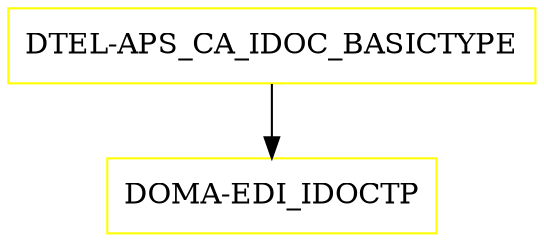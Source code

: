 digraph G {
  "DTEL-APS_CA_IDOC_BASICTYPE" [shape=box,color=yellow];
  "DOMA-EDI_IDOCTP" [shape=box,color=yellow,URL="./DOMA_EDI_IDOCTP.html"];
  "DTEL-APS_CA_IDOC_BASICTYPE" -> "DOMA-EDI_IDOCTP";
}
